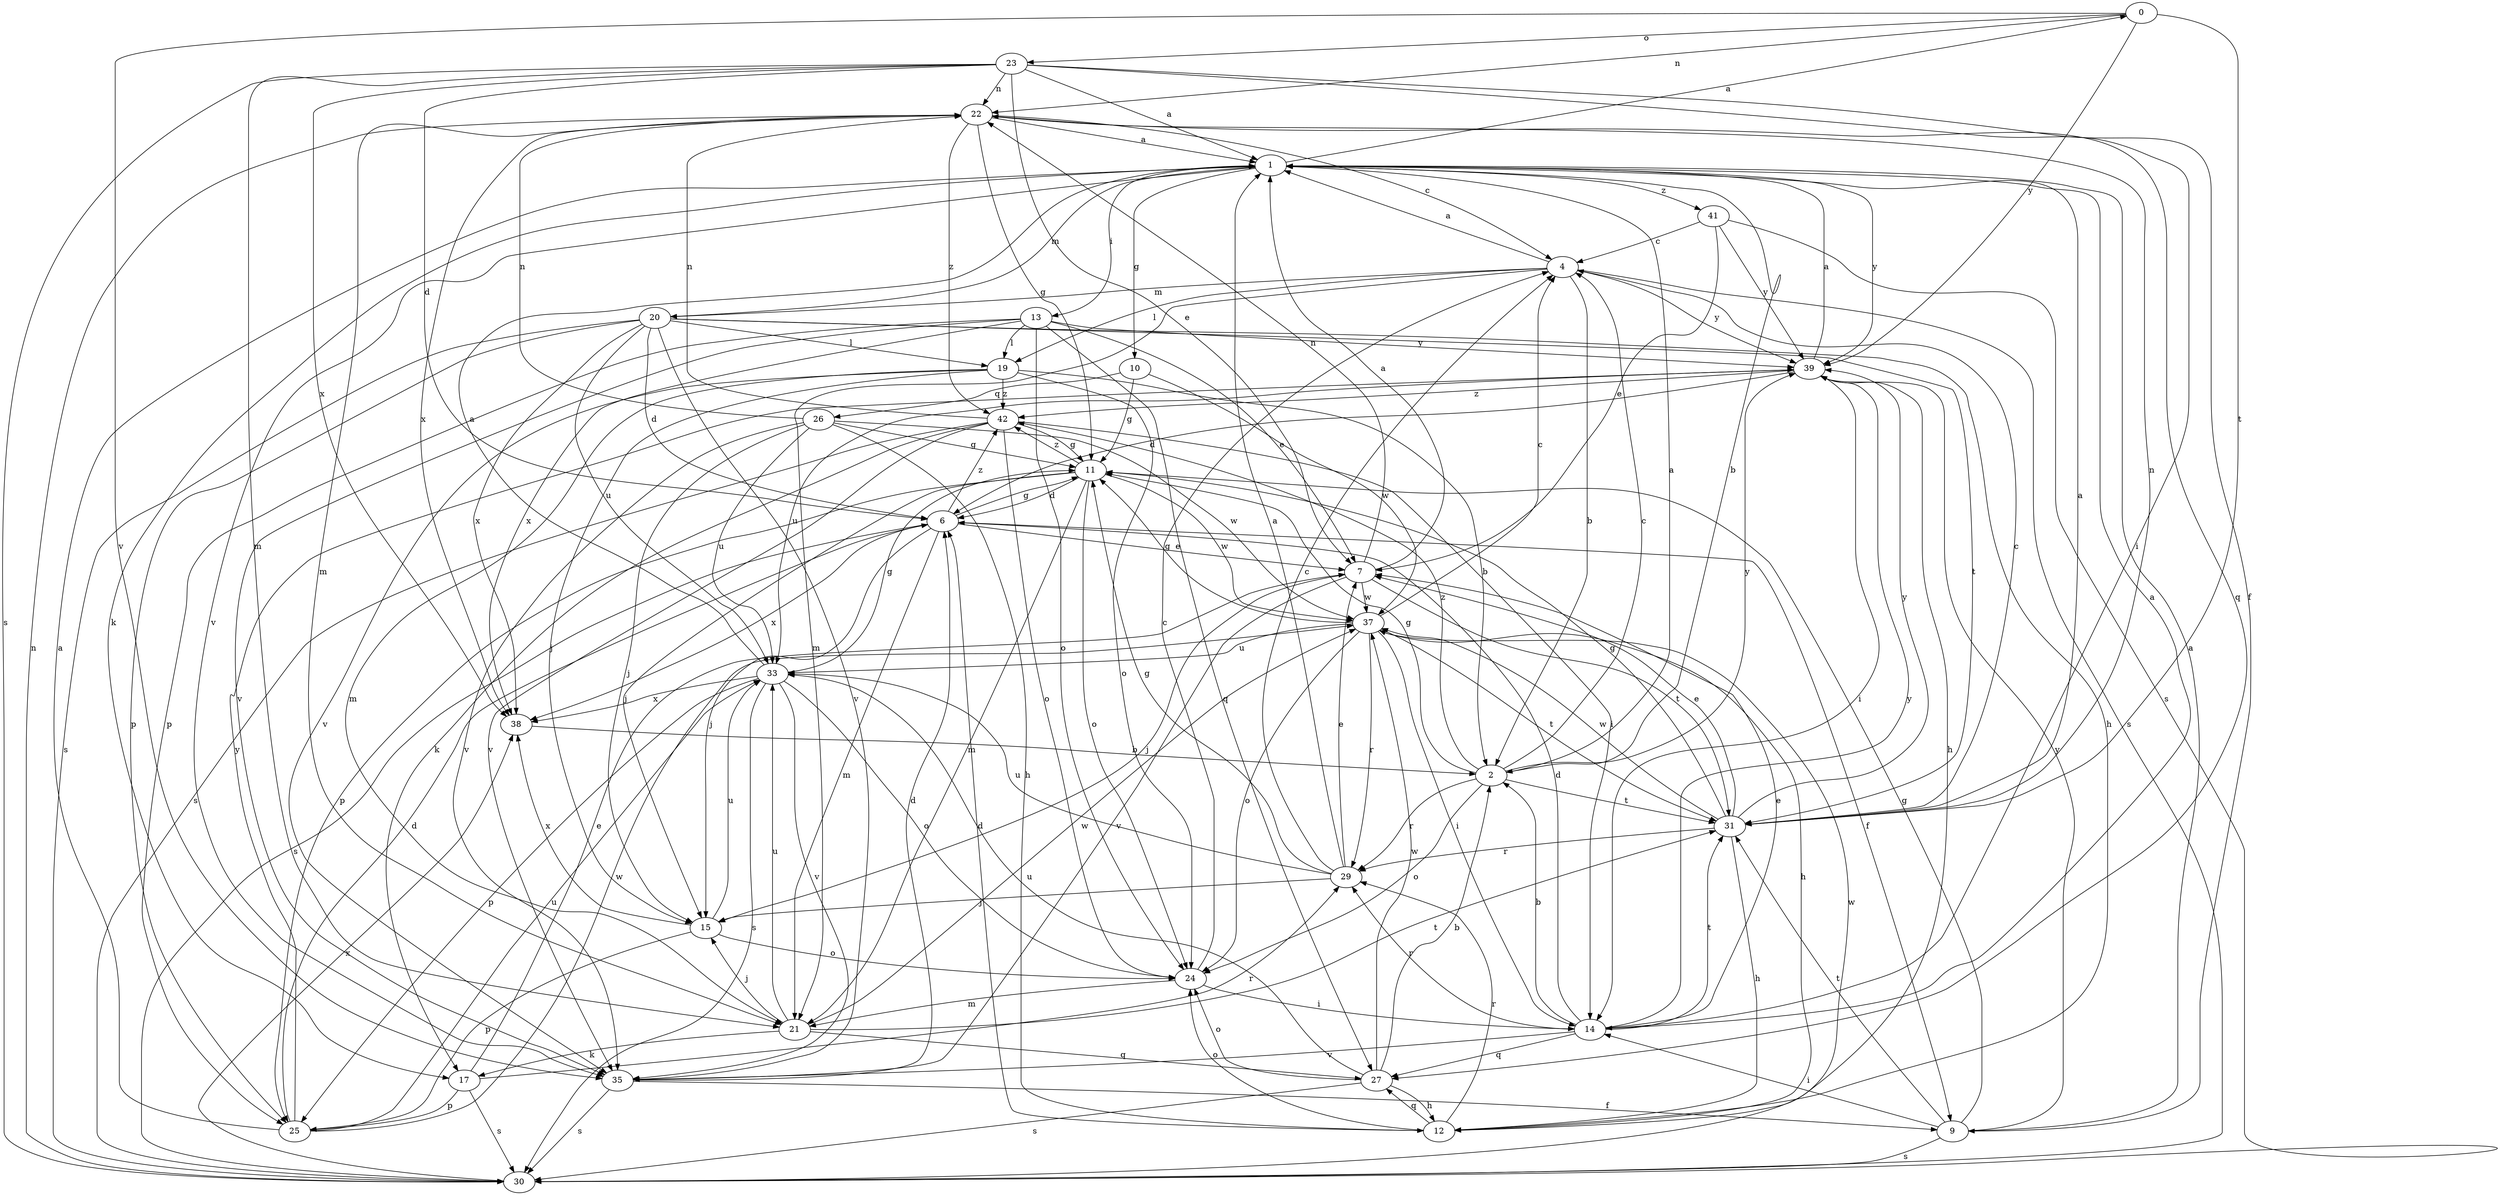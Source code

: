 strict digraph  {
0;
1;
2;
4;
6;
7;
9;
10;
11;
12;
13;
14;
15;
17;
19;
20;
21;
22;
23;
24;
25;
26;
27;
29;
30;
31;
33;
35;
37;
38;
39;
41;
42;
0 -> 22  [label=n];
0 -> 23  [label=o];
0 -> 31  [label=t];
0 -> 35  [label=v];
0 -> 39  [label=y];
1 -> 0  [label=a];
1 -> 2  [label=b];
1 -> 10  [label=g];
1 -> 13  [label=i];
1 -> 17  [label=k];
1 -> 20  [label=m];
1 -> 35  [label=v];
1 -> 39  [label=y];
1 -> 41  [label=z];
2 -> 1  [label=a];
2 -> 4  [label=c];
2 -> 11  [label=g];
2 -> 24  [label=o];
2 -> 29  [label=r];
2 -> 31  [label=t];
2 -> 39  [label=y];
2 -> 42  [label=z];
4 -> 1  [label=a];
4 -> 2  [label=b];
4 -> 19  [label=l];
4 -> 20  [label=m];
4 -> 21  [label=m];
4 -> 30  [label=s];
4 -> 39  [label=y];
6 -> 7  [label=e];
6 -> 9  [label=f];
6 -> 11  [label=g];
6 -> 15  [label=j];
6 -> 21  [label=m];
6 -> 30  [label=s];
6 -> 38  [label=x];
6 -> 42  [label=z];
7 -> 1  [label=a];
7 -> 15  [label=j];
7 -> 22  [label=n];
7 -> 31  [label=t];
7 -> 35  [label=v];
7 -> 37  [label=w];
9 -> 1  [label=a];
9 -> 11  [label=g];
9 -> 14  [label=i];
9 -> 30  [label=s];
9 -> 31  [label=t];
9 -> 39  [label=y];
10 -> 11  [label=g];
10 -> 26  [label=q];
10 -> 37  [label=w];
11 -> 6  [label=d];
11 -> 15  [label=j];
11 -> 21  [label=m];
11 -> 24  [label=o];
11 -> 25  [label=p];
11 -> 37  [label=w];
11 -> 42  [label=z];
12 -> 6  [label=d];
12 -> 24  [label=o];
12 -> 27  [label=q];
12 -> 29  [label=r];
13 -> 7  [label=e];
13 -> 19  [label=l];
13 -> 24  [label=o];
13 -> 25  [label=p];
13 -> 27  [label=q];
13 -> 35  [label=v];
13 -> 38  [label=x];
13 -> 39  [label=y];
14 -> 1  [label=a];
14 -> 2  [label=b];
14 -> 6  [label=d];
14 -> 7  [label=e];
14 -> 27  [label=q];
14 -> 29  [label=r];
14 -> 31  [label=t];
14 -> 35  [label=v];
14 -> 39  [label=y];
15 -> 24  [label=o];
15 -> 25  [label=p];
15 -> 33  [label=u];
15 -> 38  [label=x];
17 -> 7  [label=e];
17 -> 25  [label=p];
17 -> 29  [label=r];
17 -> 30  [label=s];
19 -> 2  [label=b];
19 -> 15  [label=j];
19 -> 21  [label=m];
19 -> 24  [label=o];
19 -> 35  [label=v];
19 -> 42  [label=z];
20 -> 6  [label=d];
20 -> 12  [label=h];
20 -> 19  [label=l];
20 -> 25  [label=p];
20 -> 30  [label=s];
20 -> 31  [label=t];
20 -> 33  [label=u];
20 -> 35  [label=v];
20 -> 38  [label=x];
21 -> 15  [label=j];
21 -> 17  [label=k];
21 -> 27  [label=q];
21 -> 31  [label=t];
21 -> 33  [label=u];
21 -> 37  [label=w];
22 -> 1  [label=a];
22 -> 4  [label=c];
22 -> 11  [label=g];
22 -> 21  [label=m];
22 -> 27  [label=q];
22 -> 38  [label=x];
22 -> 42  [label=z];
23 -> 1  [label=a];
23 -> 6  [label=d];
23 -> 7  [label=e];
23 -> 9  [label=f];
23 -> 14  [label=i];
23 -> 21  [label=m];
23 -> 22  [label=n];
23 -> 30  [label=s];
23 -> 38  [label=x];
24 -> 4  [label=c];
24 -> 14  [label=i];
24 -> 21  [label=m];
25 -> 1  [label=a];
25 -> 6  [label=d];
25 -> 33  [label=u];
25 -> 37  [label=w];
25 -> 39  [label=y];
26 -> 11  [label=g];
26 -> 12  [label=h];
26 -> 15  [label=j];
26 -> 22  [label=n];
26 -> 33  [label=u];
26 -> 35  [label=v];
26 -> 37  [label=w];
27 -> 2  [label=b];
27 -> 12  [label=h];
27 -> 24  [label=o];
27 -> 30  [label=s];
27 -> 33  [label=u];
27 -> 37  [label=w];
29 -> 1  [label=a];
29 -> 4  [label=c];
29 -> 7  [label=e];
29 -> 11  [label=g];
29 -> 15  [label=j];
29 -> 33  [label=u];
30 -> 22  [label=n];
30 -> 37  [label=w];
30 -> 38  [label=x];
31 -> 1  [label=a];
31 -> 4  [label=c];
31 -> 7  [label=e];
31 -> 11  [label=g];
31 -> 12  [label=h];
31 -> 22  [label=n];
31 -> 29  [label=r];
31 -> 37  [label=w];
31 -> 39  [label=y];
33 -> 1  [label=a];
33 -> 11  [label=g];
33 -> 24  [label=o];
33 -> 25  [label=p];
33 -> 30  [label=s];
33 -> 35  [label=v];
33 -> 38  [label=x];
35 -> 6  [label=d];
35 -> 9  [label=f];
35 -> 30  [label=s];
37 -> 4  [label=c];
37 -> 11  [label=g];
37 -> 12  [label=h];
37 -> 14  [label=i];
37 -> 24  [label=o];
37 -> 29  [label=r];
37 -> 31  [label=t];
37 -> 33  [label=u];
38 -> 2  [label=b];
39 -> 1  [label=a];
39 -> 6  [label=d];
39 -> 12  [label=h];
39 -> 14  [label=i];
39 -> 33  [label=u];
39 -> 42  [label=z];
41 -> 4  [label=c];
41 -> 7  [label=e];
41 -> 30  [label=s];
41 -> 39  [label=y];
42 -> 11  [label=g];
42 -> 14  [label=i];
42 -> 17  [label=k];
42 -> 22  [label=n];
42 -> 24  [label=o];
42 -> 30  [label=s];
42 -> 35  [label=v];
}
